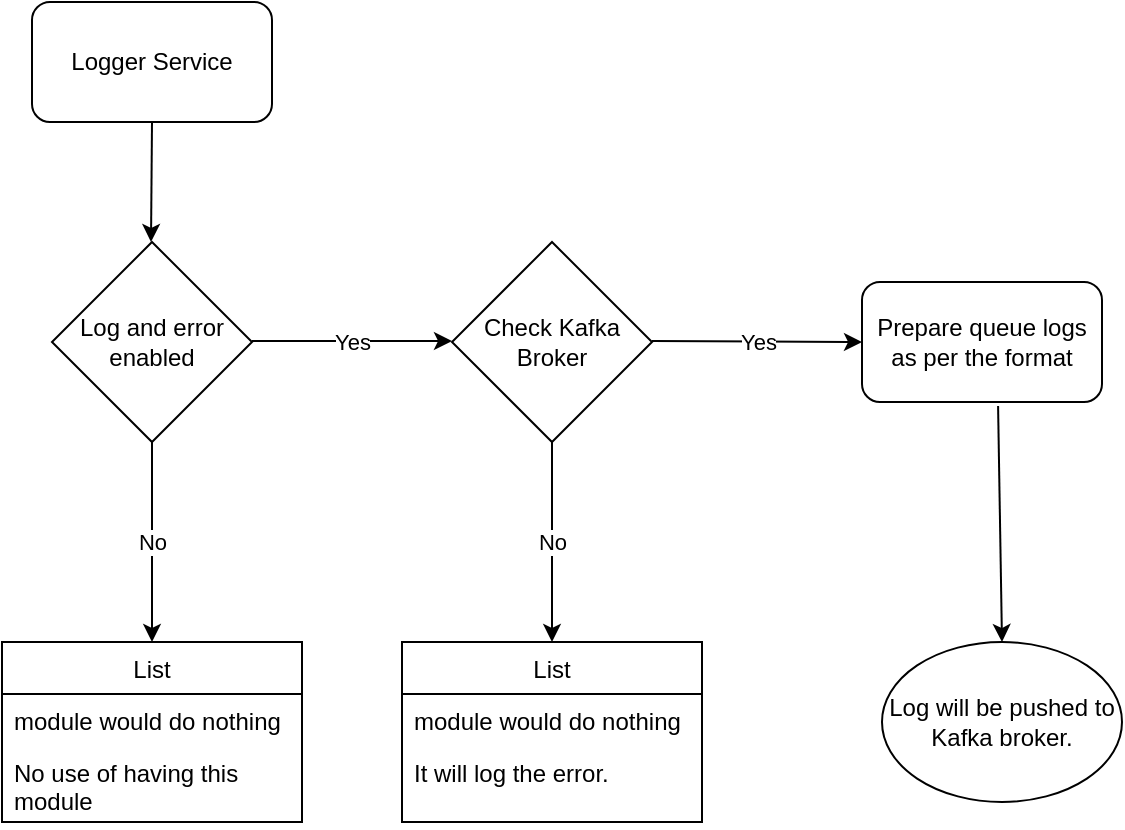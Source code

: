 <mxfile version="15.0.6" type="github">
  <diagram id="Zc-aLJUotjYagh2v-7LP" name="Page-1">
    <mxGraphModel dx="946" dy="526" grid="1" gridSize="10" guides="1" tooltips="1" connect="1" arrows="1" fold="1" page="1" pageScale="1" pageWidth="850" pageHeight="1100" math="0" shadow="0">
      <root>
        <mxCell id="0" />
        <mxCell id="1" parent="0" />
        <mxCell id="RYEuACBHmjROumvNC1AI-1" value="Logger Service" style="rounded=1;whiteSpace=wrap;html=1;" vertex="1" parent="1">
          <mxGeometry x="145" y="50" width="120" height="60" as="geometry" />
        </mxCell>
        <mxCell id="RYEuACBHmjROumvNC1AI-2" value="Log and error enabled" style="rhombus;whiteSpace=wrap;html=1;" vertex="1" parent="1">
          <mxGeometry x="155" y="170" width="100" height="100" as="geometry" />
        </mxCell>
        <mxCell id="RYEuACBHmjROumvNC1AI-7" value="" style="endArrow=classic;html=1;" edge="1" parent="1">
          <mxGeometry relative="1" as="geometry">
            <mxPoint x="255" y="219.5" as="sourcePoint" />
            <mxPoint x="355" y="219.5" as="targetPoint" />
          </mxGeometry>
        </mxCell>
        <mxCell id="RYEuACBHmjROumvNC1AI-8" value="Yes" style="edgeLabel;resizable=0;html=1;align=center;verticalAlign=middle;" connectable="0" vertex="1" parent="RYEuACBHmjROumvNC1AI-7">
          <mxGeometry relative="1" as="geometry" />
        </mxCell>
        <mxCell id="RYEuACBHmjROumvNC1AI-9" value="" style="endArrow=classic;html=1;exitX=0.5;exitY=1;exitDx=0;exitDy=0;" edge="1" parent="1" source="RYEuACBHmjROumvNC1AI-2">
          <mxGeometry relative="1" as="geometry">
            <mxPoint x="265" y="229.5" as="sourcePoint" />
            <mxPoint x="205" y="370" as="targetPoint" />
          </mxGeometry>
        </mxCell>
        <mxCell id="RYEuACBHmjROumvNC1AI-10" value="No" style="edgeLabel;resizable=0;html=1;align=center;verticalAlign=middle;" connectable="0" vertex="1" parent="RYEuACBHmjROumvNC1AI-9">
          <mxGeometry relative="1" as="geometry" />
        </mxCell>
        <mxCell id="RYEuACBHmjROumvNC1AI-11" value="" style="endArrow=classic;html=1;" edge="1" parent="1">
          <mxGeometry relative="1" as="geometry">
            <mxPoint x="205" y="110" as="sourcePoint" />
            <mxPoint x="204.5" y="170" as="targetPoint" />
          </mxGeometry>
        </mxCell>
        <mxCell id="RYEuACBHmjROumvNC1AI-13" value="List" style="swimlane;fontStyle=0;childLayout=stackLayout;horizontal=1;startSize=26;horizontalStack=0;resizeParent=1;resizeParentMax=0;resizeLast=0;collapsible=1;marginBottom=0;" vertex="1" parent="1">
          <mxGeometry x="130" y="370" width="150" height="90" as="geometry" />
        </mxCell>
        <mxCell id="RYEuACBHmjROumvNC1AI-14" value="module would do nothing" style="text;strokeColor=none;fillColor=none;align=left;verticalAlign=top;spacingLeft=4;spacingRight=4;overflow=hidden;rotatable=0;points=[[0,0.5],[1,0.5]];portConstraint=eastwest;" vertex="1" parent="RYEuACBHmjROumvNC1AI-13">
          <mxGeometry y="26" width="150" height="26" as="geometry" />
        </mxCell>
        <mxCell id="RYEuACBHmjROumvNC1AI-16" value="No use of having this &#xa;module" style="text;strokeColor=none;fillColor=none;align=left;verticalAlign=top;spacingLeft=4;spacingRight=4;overflow=hidden;rotatable=0;points=[[0,0.5],[1,0.5]];portConstraint=eastwest;" vertex="1" parent="RYEuACBHmjROumvNC1AI-13">
          <mxGeometry y="52" width="150" height="38" as="geometry" />
        </mxCell>
        <mxCell id="RYEuACBHmjROumvNC1AI-17" value="Check Kafka Broker" style="rhombus;whiteSpace=wrap;html=1;" vertex="1" parent="1">
          <mxGeometry x="355" y="170" width="100" height="100" as="geometry" />
        </mxCell>
        <mxCell id="RYEuACBHmjROumvNC1AI-21" value="" style="endArrow=classic;html=1;exitX=0.5;exitY=1;exitDx=0;exitDy=0;" edge="1" parent="1">
          <mxGeometry relative="1" as="geometry">
            <mxPoint x="405" y="270" as="sourcePoint" />
            <mxPoint x="405" y="370" as="targetPoint" />
          </mxGeometry>
        </mxCell>
        <mxCell id="RYEuACBHmjROumvNC1AI-22" value="No" style="edgeLabel;resizable=0;html=1;align=center;verticalAlign=middle;" connectable="0" vertex="1" parent="RYEuACBHmjROumvNC1AI-21">
          <mxGeometry relative="1" as="geometry" />
        </mxCell>
        <mxCell id="RYEuACBHmjROumvNC1AI-23" value="List" style="swimlane;fontStyle=0;childLayout=stackLayout;horizontal=1;startSize=26;horizontalStack=0;resizeParent=1;resizeParentMax=0;resizeLast=0;collapsible=1;marginBottom=0;" vertex="1" parent="1">
          <mxGeometry x="330" y="370" width="150" height="90" as="geometry" />
        </mxCell>
        <mxCell id="RYEuACBHmjROumvNC1AI-24" value="module would do nothing" style="text;strokeColor=none;fillColor=none;align=left;verticalAlign=top;spacingLeft=4;spacingRight=4;overflow=hidden;rotatable=0;points=[[0,0.5],[1,0.5]];portConstraint=eastwest;" vertex="1" parent="RYEuACBHmjROumvNC1AI-23">
          <mxGeometry y="26" width="150" height="26" as="geometry" />
        </mxCell>
        <mxCell id="RYEuACBHmjROumvNC1AI-25" value="It will log the error." style="text;strokeColor=none;fillColor=none;align=left;verticalAlign=top;spacingLeft=4;spacingRight=4;overflow=hidden;rotatable=0;points=[[0,0.5],[1,0.5]];portConstraint=eastwest;" vertex="1" parent="RYEuACBHmjROumvNC1AI-23">
          <mxGeometry y="52" width="150" height="38" as="geometry" />
        </mxCell>
        <mxCell id="RYEuACBHmjROumvNC1AI-26" value="" style="endArrow=classic;html=1;entryX=0;entryY=0.5;entryDx=0;entryDy=0;" edge="1" parent="1" target="RYEuACBHmjROumvNC1AI-28">
          <mxGeometry relative="1" as="geometry">
            <mxPoint x="455" y="219.5" as="sourcePoint" />
            <mxPoint x="555" y="219.5" as="targetPoint" />
          </mxGeometry>
        </mxCell>
        <mxCell id="RYEuACBHmjROumvNC1AI-27" value="Yes" style="edgeLabel;resizable=0;html=1;align=center;verticalAlign=middle;" connectable="0" vertex="1" parent="RYEuACBHmjROumvNC1AI-26">
          <mxGeometry relative="1" as="geometry" />
        </mxCell>
        <mxCell id="RYEuACBHmjROumvNC1AI-28" value="Prepare queue logs as per the format" style="rounded=1;whiteSpace=wrap;html=1;" vertex="1" parent="1">
          <mxGeometry x="560" y="190" width="120" height="60" as="geometry" />
        </mxCell>
        <mxCell id="RYEuACBHmjROumvNC1AI-31" value="Log will be pushed to Kafka broker." style="ellipse;whiteSpace=wrap;html=1;" vertex="1" parent="1">
          <mxGeometry x="570" y="370" width="120" height="80" as="geometry" />
        </mxCell>
        <mxCell id="RYEuACBHmjROumvNC1AI-32" value="" style="endArrow=classic;html=1;exitX=0.567;exitY=1.033;exitDx=0;exitDy=0;exitPerimeter=0;entryX=0.5;entryY=0;entryDx=0;entryDy=0;" edge="1" parent="1" source="RYEuACBHmjROumvNC1AI-28" target="RYEuACBHmjROumvNC1AI-31">
          <mxGeometry width="50" height="50" relative="1" as="geometry">
            <mxPoint x="520" y="280" as="sourcePoint" />
            <mxPoint x="630" y="360" as="targetPoint" />
          </mxGeometry>
        </mxCell>
      </root>
    </mxGraphModel>
  </diagram>
</mxfile>
